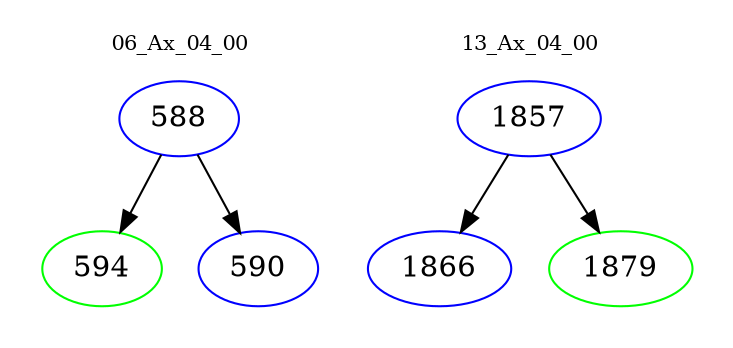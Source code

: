 digraph{
subgraph cluster_0 {
color = white
label = "06_Ax_04_00";
fontsize=10;
T0_588 [label="588", color="blue"]
T0_588 -> T0_594 [color="black"]
T0_594 [label="594", color="green"]
T0_588 -> T0_590 [color="black"]
T0_590 [label="590", color="blue"]
}
subgraph cluster_1 {
color = white
label = "13_Ax_04_00";
fontsize=10;
T1_1857 [label="1857", color="blue"]
T1_1857 -> T1_1866 [color="black"]
T1_1866 [label="1866", color="blue"]
T1_1857 -> T1_1879 [color="black"]
T1_1879 [label="1879", color="green"]
}
}
